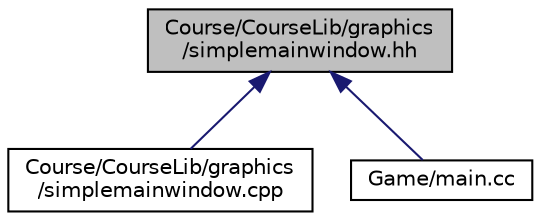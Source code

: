 digraph "Course/CourseLib/graphics/simplemainwindow.hh"
{
 // LATEX_PDF_SIZE
  edge [fontname="Helvetica",fontsize="10",labelfontname="Helvetica",labelfontsize="10"];
  node [fontname="Helvetica",fontsize="10",shape=record];
  Node1 [label="Course/CourseLib/graphics\l/simplemainwindow.hh",height=0.2,width=0.4,color="black", fillcolor="grey75", style="filled", fontcolor="black",tooltip=" "];
  Node1 -> Node2 [dir="back",color="midnightblue",fontsize="10",style="solid",fontname="Helvetica"];
  Node2 [label="Course/CourseLib/graphics\l/simplemainwindow.cpp",height=0.2,width=0.4,color="black", fillcolor="white", style="filled",URL="$simplemainwindow_8cpp.html",tooltip=" "];
  Node1 -> Node3 [dir="back",color="midnightblue",fontsize="10",style="solid",fontname="Helvetica"];
  Node3 [label="Game/main.cc",height=0.2,width=0.4,color="black", fillcolor="white", style="filled",URL="$main_8cc.html",tooltip=" "];
}
